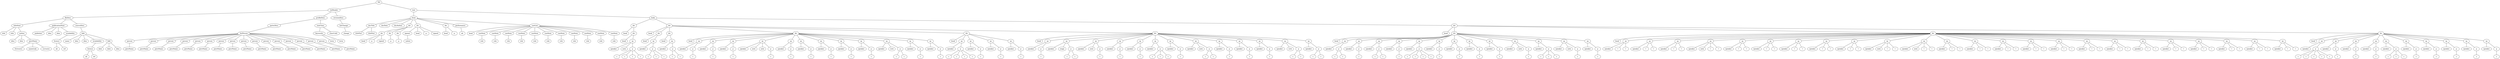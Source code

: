 graph Tree {
	"t0" [label = "TEI"];
	"t1" [label = "teiHeader"];
	"t2" [label = "fileDesc"];
	"t3" [label = "titleStmt"];
	"t4" [label = "title"];
	"t5" [label = "title"];
	"t6" [label = "author"];
	"t7" [label = "idno"];
	"t8" [label = "idno"];
	"t9" [label = "persName"];
	"t10" [label = "forename"];
	"t11" [label = "nameLink"];
	"t12" [label = "surname"];
	"t13" [label = "publicationStmt"];
	"t14" [label = "publisher"];
	"t15" [label = "idno"];
	"t16" [label = "idno"];
	"t17" [label = "availability"];
	"t18" [label = "licence"];
	"t19" [label = "ab"];
	"t20" [label = "ref"];
	"t21" [label = "sourceDesc"];
	"t22" [label = "bibl"];
	"t23" [label = "name"];
	"t24" [label = "idno"];
	"t25" [label = "idno"];
	"t26" [label = "availability"];
	"t27" [label = "licence"];
	"t28" [label = "ab"];
	"t29" [label = "ref"];
	"t30" [label = "bibl"];
	"t31" [label = "date"];
	"t32" [label = "date"];
	"t33" [label = "idno"];
	"t34" [label = "profileDesc"];
	"t35" [label = "particDesc"];
	"t36" [label = "listPerson"];
	"t37" [label = "person"];
	"t38" [label = "persName"];
	"t39" [label = "person"];
	"t40" [label = "persName"];
	"t41" [label = "person"];
	"t42" [label = "persName"];
	"t43" [label = "person"];
	"t44" [label = "persName"];
	"t45" [label = "person"];
	"t46" [label = "persName"];
	"t47" [label = "person"];
	"t48" [label = "persName"];
	"t49" [label = "person"];
	"t50" [label = "persName"];
	"t51" [label = "person"];
	"t52" [label = "persName"];
	"t53" [label = "person"];
	"t54" [label = "persName"];
	"t55" [label = "person"];
	"t56" [label = "persName"];
	"t57" [label = "person"];
	"t58" [label = "persName"];
	"t59" [label = "person"];
	"t60" [label = "persName"];
	"t61" [label = "person"];
	"t62" [label = "persName"];
	"t63" [label = "person"];
	"t64" [label = "persName"];
	"t65" [label = "person"];
	"t66" [label = "persName"];
	"t67" [label = "person"];
	"t68" [label = "persName"];
	"t69" [label = "textClass"];
	"t70" [label = "keywords"];
	"t71" [label = "term"];
	"t72" [label = "term"];
	"t73" [label = "classCode"];
	"t74" [label = "revisionDesc"];
	"t75" [label = "listChange"];
	"t76" [label = "change"];
	"t77" [label = "text"];
	"t78" [label = "front"];
	"t79" [label = "docTitle"];
	"t80" [label = "titlePart"];
	"t81" [label = "titlePart"];
	"t82" [label = "docDate"];
	"t83" [label = "docAuthor"];
	"t84" [label = "div"];
	"t85" [label = "div"];
	"t86" [label = "head"];
	"t87" [label = "p"];
	"t88" [label = "signed"];
	"t89" [label = "div"];
	"t90" [label = "p"];
	"t91" [label = "div"];
	"t92" [label = "p"];
	"t93" [label = "div"];
	"t94" [label = "opener"];
	"t95" [label = "salute"];
	"t96" [label = "head"];
	"t97" [label = "p"];
	"t98" [label = "signed"];
	"t99" [label = "div"];
	"t100" [label = "head"];
	"t101" [label = "p"];
	"t102" [label = "performance"];
	"t103" [label = "ab"];
	"t104" [label = "castList"];
	"t105" [label = "head"];
	"t106" [label = "castItem"];
	"t107" [label = "role"];
	"t108" [label = "castItem"];
	"t109" [label = "role"];
	"t110" [label = "castItem"];
	"t111" [label = "role"];
	"t112" [label = "castItem"];
	"t113" [label = "role"];
	"t114" [label = "castItem"];
	"t115" [label = "role"];
	"t116" [label = "castItem"];
	"t117" [label = "role"];
	"t118" [label = "castItem"];
	"t119" [label = "role"];
	"t120" [label = "castItem"];
	"t121" [label = "role"];
	"t122" [label = "castItem"];
	"t123" [label = "role"];
	"t124" [label = "castItem"];
	"t125" [label = "role"];
	"t126" [label = "castItem"];
	"t127" [label = "role"];
	"t128" [label = "body"];
	"t129" [label = "div"];
	"t130" [label = "head"];
	"t131" [label = "div"];
	"t132" [label = "head"];
	"t133" [label = "sp"];
	"t134" [label = "speaker"];
	"t135" [label = "note"];
	"t136" [label = "p"];
	"t137" [label = "s"];
	"t138" [label = "s"];
	"t139" [label = "s"];
	"t140" [label = "s"];
	"t141" [label = "div"];
	"t142" [label = "head"];
	"t143" [label = "div"];
	"t144" [label = "head"];
	"t145" [label = "sp"];
	"t146" [label = "speaker"];
	"t147" [label = "p"];
	"t148" [label = "s"];
	"t149" [label = "s"];
	"t150" [label = "s"];
	"t151" [label = "div"];
	"t152" [label = "head"];
	"t153" [label = "sp"];
	"t154" [label = "speaker"];
	"t155" [label = "p"];
	"t156" [label = "s"];
	"t157" [label = "s"];
	"t158" [label = "div"];
	"t159" [label = "head"];
	"t160" [label = "sp"];
	"t161" [label = "speaker"];
	"t162" [label = "p"];
	"t163" [label = "s"];
	"t164" [label = "sp"];
	"t165" [label = "speaker"];
	"t166" [label = "p"];
	"t167" [label = "s"];
	"t168" [label = "sp"];
	"t169" [label = "speaker"];
	"t170" [label = "p"];
	"t171" [label = "s"];
	"t172" [label = "sp"];
	"t173" [label = "speaker"];
	"t174" [label = "note"];
	"t175" [label = "note"];
	"t176" [label = "p"];
	"t177" [label = "s"];
	"t178" [label = "sp"];
	"t179" [label = "speaker"];
	"t180" [label = "p"];
	"t181" [label = "s"];
	"t182" [label = "sp"];
	"t183" [label = "speaker"];
	"t184" [label = "p"];
	"t185" [label = "s"];
	"t186" [label = "sp"];
	"t187" [label = "speaker"];
	"t188" [label = "p"];
	"t189" [label = "s"];
	"t190" [label = "sp"];
	"t191" [label = "speaker"];
	"t192" [label = "p"];
	"t193" [label = "s"];
	"t194" [label = "sp"];
	"t195" [label = "speaker"];
	"t196" [label = "p"];
	"t197" [label = "s"];
	"t198" [label = "sp"];
	"t199" [label = "speaker"];
	"t200" [label = "note"];
	"t201" [label = "p"];
	"t202" [label = "s"];
	"t203" [label = "s"];
	"t204" [label = "sp"];
	"t205" [label = "speaker"];
	"t206" [label = "p"];
	"t207" [label = "s"];
	"t208" [label = "sp"];
	"t209" [label = "speaker"];
	"t210" [label = "p"];
	"t211" [label = "s"];
	"t212" [label = "div"];
	"t213" [label = "head"];
	"t214" [label = "sp"];
	"t215" [label = "speaker"];
	"t216" [label = "p"];
	"t217" [label = "s"];
	"t218" [label = "s"];
	"t219" [label = "s"];
	"t220" [label = "s"];
	"t221" [label = "sp"];
	"t222" [label = "speaker"];
	"t223" [label = "p"];
	"t224" [label = "s"];
	"t225" [label = "sp"];
	"t226" [label = "speaker"];
	"t227" [label = "p"];
	"t228" [label = "s"];
	"t229" [label = "sp"];
	"t230" [label = "speaker"];
	"t231" [label = "p"];
	"t232" [label = "s"];
	"t233" [label = "div"];
	"t234" [label = "head"];
	"t235" [label = "sp"];
	"t236" [label = "speaker"];
	"t237" [label = "p"];
	"t238" [label = "s"];
	"t239" [label = "sp"];
	"t240" [label = "speaker"];
	"t241" [label = "stage"];
	"t242" [label = "p"];
	"t243" [label = "s"];
	"t244" [label = "s"];
	"t245" [label = "sp"];
	"t246" [label = "speaker"];
	"t247" [label = "note"];
	"t248" [label = "p"];
	"t249" [label = "s"];
	"t250" [label = "sp"];
	"t251" [label = "speaker"];
	"t252" [label = "p"];
	"t253" [label = "s"];
	"t254" [label = "sp"];
	"t255" [label = "speaker"];
	"t256" [label = "p"];
	"t257" [label = "s"];
	"t258" [label = "sp"];
	"t259" [label = "speaker"];
	"t260" [label = "p"];
	"t261" [label = "s"];
	"t262" [label = "s"];
	"t263" [label = "s"];
	"t264" [label = "sp"];
	"t265" [label = "speaker"];
	"t266" [label = "p"];
	"t267" [label = "s"];
	"t268" [label = "sp"];
	"t269" [label = "speaker"];
	"t270" [label = "note"];
	"t271" [label = "p"];
	"t272" [label = "s"];
	"t273" [label = "s"];
	"t274" [label = "sp"];
	"t275" [label = "speaker"];
	"t276" [label = "p"];
	"t277" [label = "s"];
	"t278" [label = "sp"];
	"t279" [label = "speaker"];
	"t280" [label = "p"];
	"t281" [label = "s"];
	"t282" [label = "sp"];
	"t283" [label = "speaker"];
	"t284" [label = "p"];
	"t285" [label = "s"];
	"t286" [label = "sp"];
	"t287" [label = "speaker"];
	"t288" [label = "note"];
	"t289" [label = "p"];
	"t290" [label = "s"];
	"t291" [label = "s"];
	"t292" [label = "sp"];
	"t293" [label = "speaker"];
	"t294" [label = "p"];
	"t295" [label = "s"];
	"t296" [label = "s"];
	"t297" [label = "div"];
	"t298" [label = "head"];
	"t299" [label = "div"];
	"t300" [label = "head"];
	"t301" [label = "sp"];
	"t302" [label = "speaker"];
	"t303" [label = "p"];
	"t304" [label = "s"];
	"t305" [label = "s"];
	"t306" [label = "sp"];
	"t307" [label = "speaker"];
	"t308" [label = "p"];
	"t309" [label = "s"];
	"t310" [label = "sp"];
	"t311" [label = "speaker"];
	"t312" [label = "p"];
	"t313" [label = "s"];
	"t314" [label = "s"];
	"t315" [label = "sp"];
	"t316" [label = "speaker"];
	"t317" [label = "p"];
	"t318" [label = "s"];
	"t319" [label = "sp"];
	"t320" [label = "speaker"];
	"t321" [label = "p"];
	"t322" [label = "s"];
	"t323" [label = "s"];
	"t324" [label = "s"];
	"t325" [label = "s"];
	"t326" [label = "sp"];
	"t327" [label = "speaker"];
	"t328" [label = "p"];
	"t329" [label = "s"];
	"t330" [label = "sp"];
	"t331" [label = "speaker"];
	"t332" [label = "p"];
	"t333" [label = "s"];
	"t334" [label = "sp"];
	"t335" [label = "speaker"];
	"t336" [label = "p"];
	"t337" [label = "s"];
	"t338" [label = "sp"];
	"t339" [label = "speaker"];
	"t340" [label = "p"];
	"t341" [label = "s"];
	"t342" [label = "sp"];
	"t343" [label = "speaker"];
	"t344" [label = "note"];
	"t345" [label = "p"];
	"t346" [label = "s"];
	"t347" [label = "sp"];
	"t348" [label = "speaker"];
	"t349" [label = "p"];
	"t350" [label = "s"];
	"t351" [label = "s"];
	"t352" [label = "s"];
	"t353" [label = "sp"];
	"t354" [label = "speaker"];
	"t355" [label = "note"];
	"t356" [label = "p"];
	"t357" [label = "s"];
	"t358" [label = "sp"];
	"t359" [label = "speaker"];
	"t360" [label = "p"];
	"t361" [label = "s"];
	"t362" [label = "div"];
	"t363" [label = "head"];
	"t364" [label = "sp"];
	"t365" [label = "speaker"];
	"t366" [label = "l"];
	"t367" [label = "l"];
	"t368" [label = "sp"];
	"t369" [label = "speaker"];
	"t370" [label = "l"];
	"t371" [label = "l"];
	"t372" [label = "sp"];
	"t373" [label = "speaker"];
	"t374" [label = "l"];
	"t375" [label = "l"];
	"t376" [label = "sp"];
	"t377" [label = "speaker"];
	"t378" [label = "note"];
	"t379" [label = "l"];
	"t380" [label = "l"];
	"t381" [label = "sp"];
	"t382" [label = "speaker"];
	"t383" [label = "l"];
	"t384" [label = "l"];
	"t385" [label = "sp"];
	"t386" [label = "speaker"];
	"t387" [label = "l"];
	"t388" [label = "l"];
	"t389" [label = "sp"];
	"t390" [label = "speaker"];
	"t391" [label = "l"];
	"t392" [label = "l"];
	"t393" [label = "sp"];
	"t394" [label = "speaker"];
	"t395" [label = "l"];
	"t396" [label = "l"];
	"t397" [label = "sp"];
	"t398" [label = "speaker"];
	"t399" [label = "l"];
	"t400" [label = "l"];
	"t401" [label = "sp"];
	"t402" [label = "speaker"];
	"t403" [label = "note"];
	"t404" [label = "l"];
	"t405" [label = "l"];
	"t406" [label = "sp"];
	"t407" [label = "speaker"];
	"t408" [label = "note"];
	"t409" [label = "l"];
	"t410" [label = "l"];
	"t411" [label = "sp"];
	"t412" [label = "speaker"];
	"t413" [label = "l"];
	"t414" [label = "l"];
	"t415" [label = "sp"];
	"t416" [label = "speaker"];
	"t417" [label = "l"];
	"t418" [label = "l"];
	"t419" [label = "sp"];
	"t420" [label = "speaker"];
	"t421" [label = "l"];
	"t422" [label = "l"];
	"t423" [label = "sp"];
	"t424" [label = "speaker"];
	"t425" [label = "l"];
	"t426" [label = "l"];
	"t427" [label = "sp"];
	"t428" [label = "speaker"];
	"t429" [label = "l"];
	"t430" [label = "l"];
	"t431" [label = "sp"];
	"t432" [label = "speaker"];
	"t433" [label = "l"];
	"t434" [label = "l"];
	"t435" [label = "sp"];
	"t436" [label = "speaker"];
	"t437" [label = "l"];
	"t438" [label = "l"];
	"t439" [label = "sp"];
	"t440" [label = "speaker"];
	"t441" [label = "l"];
	"t442" [label = "l"];
	"t443" [label = "sp"];
	"t444" [label = "speaker"];
	"t445" [label = "l"];
	"t446" [label = "l"];
	"t447" [label = "sp"];
	"t448" [label = "speaker"];
	"t449" [label = "l"];
	"t450" [label = "l"];
	"t451" [label = "sp"];
	"t452" [label = "speaker"];
	"t453" [label = "l"];
	"t454" [label = "l"];
	"t455" [label = "sp"];
	"t456" [label = "speaker"];
	"t457" [label = "l"];
	"t458" [label = "l"];
	"t459" [label = "sp"];
	"t460" [label = "speaker"];
	"t461" [label = "l"];
	"t462" [label = "l"];
	"t463" [label = "div"];
	"t464" [label = "head"];
	"t465" [label = "sp"];
	"t466" [label = "speaker"];
	"t467" [label = "p"];
	"t468" [label = "s"];
	"t469" [label = "s"];
	"t470" [label = "s"];
	"t471" [label = "s"];
	"t472" [label = "s"];
	"t473" [label = "sp"];
	"t474" [label = "speaker"];
	"t475" [label = "p"];
	"t476" [label = "s"];
	"t477" [label = "sp"];
	"t478" [label = "speaker"];
	"t479" [label = "p"];
	"t480" [label = "s"];
	"t481" [label = "sp"];
	"t482" [label = "speaker"];
	"t483" [label = "p"];
	"t484" [label = "s"];
	"t485" [label = "sp"];
	"t486" [label = "speaker"];
	"t487" [label = "p"];
	"t488" [label = "s"];
	"t489" [label = "s"];
	"t490" [label = "s"];
	"t491" [label = "sp"];
	"t492" [label = "speaker"];
	"t493" [label = "p"];
	"t494" [label = "s"];
	"t495" [label = "sp"];
	"t496" [label = "speaker"];
	"t497" [label = "p"];
	"t498" [label = "s"];
	"t499" [label = "sp"];
	"t500" [label = "speaker"];
	"t501" [label = "p"];
	"t502" [label = "s"];
	"t503" [label = "sp"];
	"t504" [label = "speaker"];
	"t505" [label = "p"];
	"t506" [label = "s"];
	"t507" [label = "sp"];
	"t508" [label = "speaker"];
	"t509" [label = "p"];
	"t510" [label = "s"];
	"t0" -- "t1";
	"t1" -- "t2";
	"t2" -- "t3";
	"t3" -- "t4";
	"t3" -- "t5";
	"t3" -- "t6";
	"t6" -- "t7";
	"t6" -- "t8";
	"t6" -- "t9";
	"t9" -- "t10";
	"t9" -- "t11";
	"t9" -- "t12";
	"t2" -- "t13";
	"t13" -- "t14";
	"t13" -- "t15";
	"t13" -- "t16";
	"t13" -- "t17";
	"t17" -- "t18";
	"t18" -- "t19";
	"t18" -- "t20";
	"t2" -- "t21";
	"t21" -- "t22";
	"t22" -- "t23";
	"t22" -- "t24";
	"t22" -- "t25";
	"t22" -- "t26";
	"t26" -- "t27";
	"t27" -- "t28";
	"t27" -- "t29";
	"t22" -- "t30";
	"t30" -- "t31";
	"t30" -- "t32";
	"t30" -- "t33";
	"t1" -- "t34";
	"t34" -- "t35";
	"t35" -- "t36";
	"t36" -- "t37";
	"t37" -- "t38";
	"t36" -- "t39";
	"t39" -- "t40";
	"t36" -- "t41";
	"t41" -- "t42";
	"t36" -- "t43";
	"t43" -- "t44";
	"t36" -- "t45";
	"t45" -- "t46";
	"t36" -- "t47";
	"t47" -- "t48";
	"t36" -- "t49";
	"t49" -- "t50";
	"t36" -- "t51";
	"t51" -- "t52";
	"t36" -- "t53";
	"t53" -- "t54";
	"t36" -- "t55";
	"t55" -- "t56";
	"t36" -- "t57";
	"t57" -- "t58";
	"t36" -- "t59";
	"t59" -- "t60";
	"t36" -- "t61";
	"t61" -- "t62";
	"t36" -- "t63";
	"t63" -- "t64";
	"t36" -- "t65";
	"t65" -- "t66";
	"t36" -- "t67";
	"t67" -- "t68";
	"t34" -- "t69";
	"t69" -- "t70";
	"t70" -- "t71";
	"t70" -- "t72";
	"t69" -- "t73";
	"t1" -- "t74";
	"t74" -- "t75";
	"t75" -- "t76";
	"t0" -- "t77";
	"t77" -- "t78";
	"t78" -- "t79";
	"t79" -- "t80";
	"t79" -- "t81";
	"t78" -- "t82";
	"t78" -- "t83";
	"t78" -- "t84";
	"t84" -- "t85";
	"t85" -- "t86";
	"t85" -- "t87";
	"t85" -- "t88";
	"t84" -- "t89";
	"t89" -- "t90";
	"t84" -- "t91";
	"t91" -- "t92";
	"t78" -- "t93";
	"t93" -- "t94";
	"t94" -- "t95";
	"t93" -- "t96";
	"t93" -- "t97";
	"t93" -- "t98";
	"t78" -- "t99";
	"t99" -- "t100";
	"t99" -- "t101";
	"t78" -- "t102";
	"t102" -- "t103";
	"t78" -- "t104";
	"t104" -- "t105";
	"t104" -- "t106";
	"t106" -- "t107";
	"t104" -- "t108";
	"t108" -- "t109";
	"t104" -- "t110";
	"t110" -- "t111";
	"t104" -- "t112";
	"t112" -- "t113";
	"t104" -- "t114";
	"t114" -- "t115";
	"t104" -- "t116";
	"t116" -- "t117";
	"t104" -- "t118";
	"t118" -- "t119";
	"t104" -- "t120";
	"t120" -- "t121";
	"t104" -- "t122";
	"t122" -- "t123";
	"t104" -- "t124";
	"t124" -- "t125";
	"t104" -- "t126";
	"t126" -- "t127";
	"t77" -- "t128";
	"t128" -- "t129";
	"t129" -- "t130";
	"t129" -- "t131";
	"t131" -- "t132";
	"t131" -- "t133";
	"t133" -- "t134";
	"t133" -- "t135";
	"t133" -- "t136";
	"t136" -- "t137";
	"t136" -- "t138";
	"t136" -- "t139";
	"t136" -- "t140";
	"t128" -- "t141";
	"t141" -- "t142";
	"t141" -- "t143";
	"t143" -- "t144";
	"t143" -- "t145";
	"t145" -- "t146";
	"t145" -- "t147";
	"t147" -- "t148";
	"t147" -- "t149";
	"t147" -- "t150";
	"t141" -- "t151";
	"t151" -- "t152";
	"t151" -- "t153";
	"t153" -- "t154";
	"t153" -- "t155";
	"t155" -- "t156";
	"t155" -- "t157";
	"t141" -- "t158";
	"t158" -- "t159";
	"t158" -- "t160";
	"t160" -- "t161";
	"t160" -- "t162";
	"t162" -- "t163";
	"t158" -- "t164";
	"t164" -- "t165";
	"t164" -- "t166";
	"t166" -- "t167";
	"t158" -- "t168";
	"t168" -- "t169";
	"t168" -- "t170";
	"t170" -- "t171";
	"t158" -- "t172";
	"t172" -- "t173";
	"t172" -- "t174";
	"t172" -- "t175";
	"t172" -- "t176";
	"t176" -- "t177";
	"t158" -- "t178";
	"t178" -- "t179";
	"t178" -- "t180";
	"t180" -- "t181";
	"t158" -- "t182";
	"t182" -- "t183";
	"t182" -- "t184";
	"t184" -- "t185";
	"t158" -- "t186";
	"t186" -- "t187";
	"t186" -- "t188";
	"t188" -- "t189";
	"t158" -- "t190";
	"t190" -- "t191";
	"t190" -- "t192";
	"t192" -- "t193";
	"t158" -- "t194";
	"t194" -- "t195";
	"t194" -- "t196";
	"t196" -- "t197";
	"t158" -- "t198";
	"t198" -- "t199";
	"t198" -- "t200";
	"t198" -- "t201";
	"t201" -- "t202";
	"t201" -- "t203";
	"t158" -- "t204";
	"t204" -- "t205";
	"t204" -- "t206";
	"t206" -- "t207";
	"t158" -- "t208";
	"t208" -- "t209";
	"t208" -- "t210";
	"t210" -- "t211";
	"t141" -- "t212";
	"t212" -- "t213";
	"t212" -- "t214";
	"t214" -- "t215";
	"t214" -- "t216";
	"t216" -- "t217";
	"t216" -- "t218";
	"t216" -- "t219";
	"t216" -- "t220";
	"t212" -- "t221";
	"t221" -- "t222";
	"t221" -- "t223";
	"t223" -- "t224";
	"t212" -- "t225";
	"t225" -- "t226";
	"t225" -- "t227";
	"t227" -- "t228";
	"t212" -- "t229";
	"t229" -- "t230";
	"t229" -- "t231";
	"t231" -- "t232";
	"t141" -- "t233";
	"t233" -- "t234";
	"t233" -- "t235";
	"t235" -- "t236";
	"t235" -- "t237";
	"t237" -- "t238";
	"t233" -- "t239";
	"t239" -- "t240";
	"t239" -- "t241";
	"t239" -- "t242";
	"t242" -- "t243";
	"t242" -- "t244";
	"t233" -- "t245";
	"t245" -- "t246";
	"t245" -- "t247";
	"t245" -- "t248";
	"t248" -- "t249";
	"t233" -- "t250";
	"t250" -- "t251";
	"t250" -- "t252";
	"t252" -- "t253";
	"t233" -- "t254";
	"t254" -- "t255";
	"t254" -- "t256";
	"t256" -- "t257";
	"t233" -- "t258";
	"t258" -- "t259";
	"t258" -- "t260";
	"t260" -- "t261";
	"t260" -- "t262";
	"t260" -- "t263";
	"t233" -- "t264";
	"t264" -- "t265";
	"t264" -- "t266";
	"t266" -- "t267";
	"t233" -- "t268";
	"t268" -- "t269";
	"t268" -- "t270";
	"t268" -- "t271";
	"t271" -- "t272";
	"t271" -- "t273";
	"t233" -- "t274";
	"t274" -- "t275";
	"t274" -- "t276";
	"t276" -- "t277";
	"t233" -- "t278";
	"t278" -- "t279";
	"t278" -- "t280";
	"t280" -- "t281";
	"t233" -- "t282";
	"t282" -- "t283";
	"t282" -- "t284";
	"t284" -- "t285";
	"t233" -- "t286";
	"t286" -- "t287";
	"t286" -- "t288";
	"t286" -- "t289";
	"t289" -- "t290";
	"t289" -- "t291";
	"t233" -- "t292";
	"t292" -- "t293";
	"t292" -- "t294";
	"t294" -- "t295";
	"t294" -- "t296";
	"t128" -- "t297";
	"t297" -- "t298";
	"t297" -- "t299";
	"t299" -- "t300";
	"t299" -- "t301";
	"t301" -- "t302";
	"t301" -- "t303";
	"t303" -- "t304";
	"t303" -- "t305";
	"t299" -- "t306";
	"t306" -- "t307";
	"t306" -- "t308";
	"t308" -- "t309";
	"t299" -- "t310";
	"t310" -- "t311";
	"t310" -- "t312";
	"t312" -- "t313";
	"t312" -- "t314";
	"t299" -- "t315";
	"t315" -- "t316";
	"t315" -- "t317";
	"t317" -- "t318";
	"t299" -- "t319";
	"t319" -- "t320";
	"t319" -- "t321";
	"t321" -- "t322";
	"t321" -- "t323";
	"t321" -- "t324";
	"t321" -- "t325";
	"t299" -- "t326";
	"t326" -- "t327";
	"t326" -- "t328";
	"t328" -- "t329";
	"t299" -- "t330";
	"t330" -- "t331";
	"t330" -- "t332";
	"t332" -- "t333";
	"t299" -- "t334";
	"t334" -- "t335";
	"t334" -- "t336";
	"t336" -- "t337";
	"t299" -- "t338";
	"t338" -- "t339";
	"t338" -- "t340";
	"t340" -- "t341";
	"t299" -- "t342";
	"t342" -- "t343";
	"t342" -- "t344";
	"t342" -- "t345";
	"t345" -- "t346";
	"t299" -- "t347";
	"t347" -- "t348";
	"t347" -- "t349";
	"t349" -- "t350";
	"t349" -- "t351";
	"t349" -- "t352";
	"t299" -- "t353";
	"t353" -- "t354";
	"t353" -- "t355";
	"t353" -- "t356";
	"t356" -- "t357";
	"t299" -- "t358";
	"t358" -- "t359";
	"t358" -- "t360";
	"t360" -- "t361";
	"t297" -- "t362";
	"t362" -- "t363";
	"t362" -- "t364";
	"t364" -- "t365";
	"t364" -- "t366";
	"t364" -- "t367";
	"t362" -- "t368";
	"t368" -- "t369";
	"t368" -- "t370";
	"t368" -- "t371";
	"t362" -- "t372";
	"t372" -- "t373";
	"t372" -- "t374";
	"t372" -- "t375";
	"t362" -- "t376";
	"t376" -- "t377";
	"t376" -- "t378";
	"t376" -- "t379";
	"t376" -- "t380";
	"t362" -- "t381";
	"t381" -- "t382";
	"t381" -- "t383";
	"t381" -- "t384";
	"t362" -- "t385";
	"t385" -- "t386";
	"t385" -- "t387";
	"t385" -- "t388";
	"t362" -- "t389";
	"t389" -- "t390";
	"t389" -- "t391";
	"t389" -- "t392";
	"t362" -- "t393";
	"t393" -- "t394";
	"t393" -- "t395";
	"t393" -- "t396";
	"t362" -- "t397";
	"t397" -- "t398";
	"t397" -- "t399";
	"t397" -- "t400";
	"t362" -- "t401";
	"t401" -- "t402";
	"t401" -- "t403";
	"t401" -- "t404";
	"t401" -- "t405";
	"t362" -- "t406";
	"t406" -- "t407";
	"t406" -- "t408";
	"t406" -- "t409";
	"t406" -- "t410";
	"t362" -- "t411";
	"t411" -- "t412";
	"t411" -- "t413";
	"t411" -- "t414";
	"t362" -- "t415";
	"t415" -- "t416";
	"t415" -- "t417";
	"t415" -- "t418";
	"t362" -- "t419";
	"t419" -- "t420";
	"t419" -- "t421";
	"t419" -- "t422";
	"t362" -- "t423";
	"t423" -- "t424";
	"t423" -- "t425";
	"t423" -- "t426";
	"t362" -- "t427";
	"t427" -- "t428";
	"t427" -- "t429";
	"t427" -- "t430";
	"t362" -- "t431";
	"t431" -- "t432";
	"t431" -- "t433";
	"t431" -- "t434";
	"t362" -- "t435";
	"t435" -- "t436";
	"t435" -- "t437";
	"t435" -- "t438";
	"t362" -- "t439";
	"t439" -- "t440";
	"t439" -- "t441";
	"t439" -- "t442";
	"t362" -- "t443";
	"t443" -- "t444";
	"t443" -- "t445";
	"t443" -- "t446";
	"t362" -- "t447";
	"t447" -- "t448";
	"t447" -- "t449";
	"t447" -- "t450";
	"t362" -- "t451";
	"t451" -- "t452";
	"t451" -- "t453";
	"t451" -- "t454";
	"t362" -- "t455";
	"t455" -- "t456";
	"t455" -- "t457";
	"t455" -- "t458";
	"t362" -- "t459";
	"t459" -- "t460";
	"t459" -- "t461";
	"t459" -- "t462";
	"t297" -- "t463";
	"t463" -- "t464";
	"t463" -- "t465";
	"t465" -- "t466";
	"t465" -- "t467";
	"t467" -- "t468";
	"t467" -- "t469";
	"t467" -- "t470";
	"t467" -- "t471";
	"t467" -- "t472";
	"t463" -- "t473";
	"t473" -- "t474";
	"t473" -- "t475";
	"t475" -- "t476";
	"t463" -- "t477";
	"t477" -- "t478";
	"t477" -- "t479";
	"t479" -- "t480";
	"t463" -- "t481";
	"t481" -- "t482";
	"t481" -- "t483";
	"t483" -- "t484";
	"t463" -- "t485";
	"t485" -- "t486";
	"t485" -- "t487";
	"t487" -- "t488";
	"t487" -- "t489";
	"t487" -- "t490";
	"t463" -- "t491";
	"t491" -- "t492";
	"t491" -- "t493";
	"t493" -- "t494";
	"t463" -- "t495";
	"t495" -- "t496";
	"t495" -- "t497";
	"t497" -- "t498";
	"t463" -- "t499";
	"t499" -- "t500";
	"t499" -- "t501";
	"t501" -- "t502";
	"t463" -- "t503";
	"t503" -- "t504";
	"t503" -- "t505";
	"t505" -- "t506";
	"t463" -- "t507";
	"t507" -- "t508";
	"t507" -- "t509";
	"t509" -- "t510";
}
